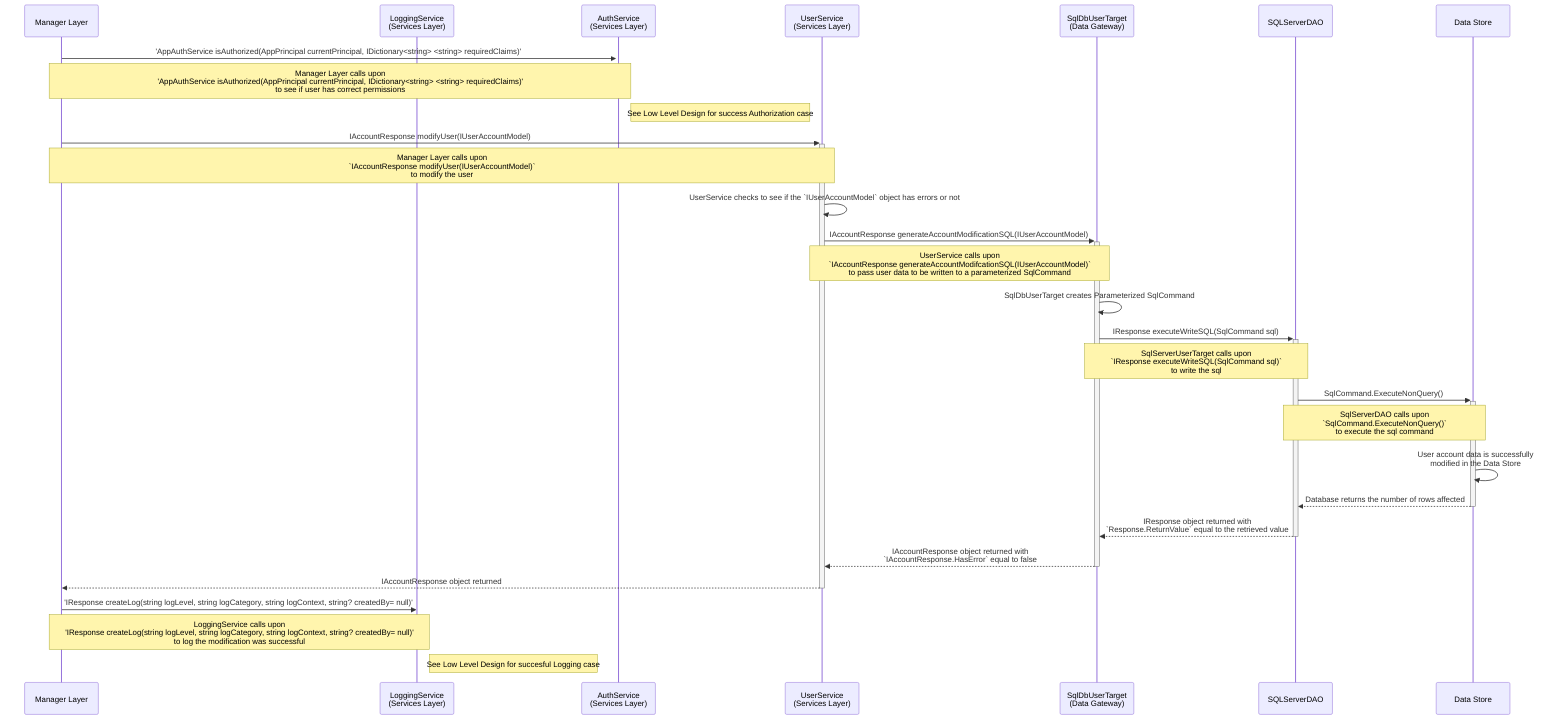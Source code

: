 sequenceDiagram

    participant ml as Manager Layer
    participant ls as LoggingService<br>(Services Layer)
    participant as as AuthService<br>(Services Layer)
    participant uc as UserService<br>(Services Layer)
    participant dg as SqlDbUserTarget<br>(Data Gateway)
    participant da as SQLServerDAO
    participant ds as Data Store

%% Depending on AuthZ implementation, We may want to check if the user is auhtorized over a time duration as well 

    ml->>+as: 'AppAuthService isAuthorized(AppPrincipal currentPrincipal, IDictionary<string> <string> requiredClaims)'
        Note over ml,as: Manager Layer calls upon<br>  'AppAuthService isAuthorized(AppPrincipal currentPrincipal, IDictionary<string> <string> requiredClaims)'<br>to see if user has correct permissions
        Note right of as: See Low Level Design for success Authorization case

    

    ml->>+uc: IAccountResponse modifyUser(IUserAccountModel)
        Note over ml,uc: Manager Layer calls upon<br>`IAccountResponse modifyUser(IUserAccountModel)`<br>to modify the user

    # UserService should check/ validate data passed through
    uc->>uc: UserService checks to see if the `IUserAccountModel` object has errors or not

    # Modify the user
     uc->>+dg: IAccountResponse generateAccountModificationSQL(IUserAccountModel)
     Note over uc,dg: UserService calls upon<br>`IAccountResponse generateAccountModifcationSQL(IUserAccountModel)`<br>to pass user data to be written to a parameterized SqlCommand




    dg->>dg: SqlDbUserTarget creates Parameterized SqlCommand




    dg->>+da: IResponse executeWriteSQL(SqlCommand sql)
    Note over dg,da: SqlServerUserTarget calls upon<br>`IResponse executeWriteSQL(SqlCommand sql)`<br>to write the sql




    da->>+ds: SqlCommand.ExecuteNonQuery()
    Note over da,ds: SqlServerDAO calls upon<br>`SqlCommand.ExecuteNonQuery()`<br>to execute the sql command




    ds->>ds: User account data is successfully<br>modified in the Data Store




    ds-->>-da: Database returns the number of rows affected




    da-->>-dg: IResponse object returned with<br>`Response.ReturnValue` equal to the retrieved value




    dg-->>-uc: IAccountResponse object returned with<br>`IAccountResponse.HasError` equal to false




    uc-->>-ml: IAccountResponse object returned


    ml ->> ls: 'IResponse createLog(string logLevel, string logCategory, string logContext, string? createdBy= null)'
         Note over ml,ls: LoggingService calls upon<br>'IResponse createLog(string logLevel, string logCategory, string logContext, string? createdBy= null)'<br> to log the modification was successful
        Note right of ls: See Low Level Design for succesful Logging case